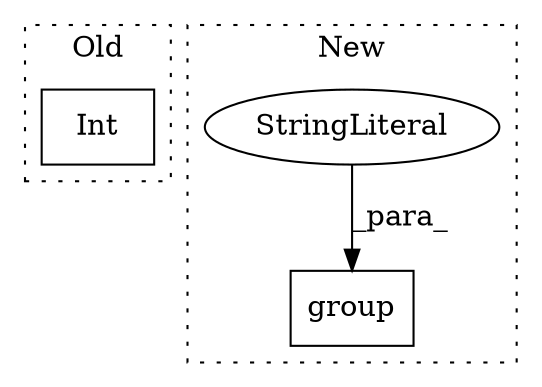 digraph G {
subgraph cluster0 {
1 [label="Int" a="32" s="15359,15371" l="4,1" shape="box"];
label = "Old";
style="dotted";
}
subgraph cluster1 {
2 [label="group" a="32" s="15309,15322" l="6,1" shape="box"];
3 [label="StringLiteral" a="45" s="15315" l="7" shape="ellipse"];
label = "New";
style="dotted";
}
3 -> 2 [label="_para_"];
}
